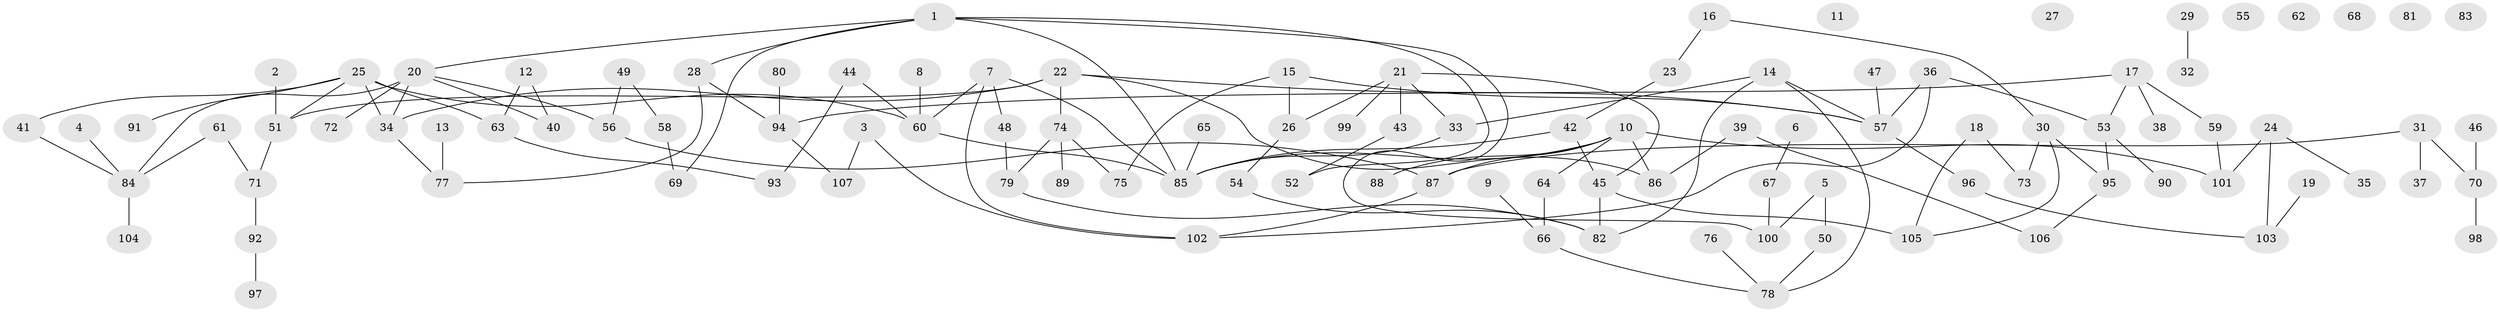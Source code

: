 // coarse degree distribution, {2: 0.2807017543859649, 4: 0.07017543859649122, 7: 0.017543859649122806, 6: 0.07017543859649122, 5: 0.10526315789473684, 3: 0.2807017543859649, 8: 0.017543859649122806, 1: 0.15789473684210525}
// Generated by graph-tools (version 1.1) at 2025/35/03/04/25 23:35:56]
// undirected, 107 vertices, 130 edges
graph export_dot {
  node [color=gray90,style=filled];
  1;
  2;
  3;
  4;
  5;
  6;
  7;
  8;
  9;
  10;
  11;
  12;
  13;
  14;
  15;
  16;
  17;
  18;
  19;
  20;
  21;
  22;
  23;
  24;
  25;
  26;
  27;
  28;
  29;
  30;
  31;
  32;
  33;
  34;
  35;
  36;
  37;
  38;
  39;
  40;
  41;
  42;
  43;
  44;
  45;
  46;
  47;
  48;
  49;
  50;
  51;
  52;
  53;
  54;
  55;
  56;
  57;
  58;
  59;
  60;
  61;
  62;
  63;
  64;
  65;
  66;
  67;
  68;
  69;
  70;
  71;
  72;
  73;
  74;
  75;
  76;
  77;
  78;
  79;
  80;
  81;
  82;
  83;
  84;
  85;
  86;
  87;
  88;
  89;
  90;
  91;
  92;
  93;
  94;
  95;
  96;
  97;
  98;
  99;
  100;
  101;
  102;
  103;
  104;
  105;
  106;
  107;
  1 -- 20;
  1 -- 28;
  1 -- 52;
  1 -- 69;
  1 -- 85;
  1 -- 100;
  2 -- 51;
  3 -- 102;
  3 -- 107;
  4 -- 84;
  5 -- 50;
  5 -- 100;
  6 -- 67;
  7 -- 48;
  7 -- 60;
  7 -- 85;
  7 -- 102;
  8 -- 60;
  9 -- 66;
  10 -- 64;
  10 -- 85;
  10 -- 86;
  10 -- 87;
  10 -- 88;
  10 -- 101;
  12 -- 40;
  12 -- 63;
  13 -- 77;
  14 -- 33;
  14 -- 57;
  14 -- 78;
  14 -- 82;
  15 -- 26;
  15 -- 57;
  15 -- 75;
  16 -- 23;
  16 -- 30;
  17 -- 38;
  17 -- 53;
  17 -- 59;
  17 -- 94;
  18 -- 73;
  18 -- 105;
  19 -- 103;
  20 -- 34;
  20 -- 40;
  20 -- 56;
  20 -- 72;
  20 -- 84;
  21 -- 26;
  21 -- 33;
  21 -- 43;
  21 -- 45;
  21 -- 99;
  22 -- 34;
  22 -- 51;
  22 -- 57;
  22 -- 74;
  22 -- 86;
  23 -- 42;
  24 -- 35;
  24 -- 101;
  24 -- 103;
  25 -- 34;
  25 -- 41;
  25 -- 51;
  25 -- 60;
  25 -- 63;
  25 -- 91;
  26 -- 54;
  28 -- 77;
  28 -- 94;
  29 -- 32;
  30 -- 73;
  30 -- 95;
  30 -- 105;
  31 -- 37;
  31 -- 70;
  31 -- 87;
  33 -- 85;
  34 -- 77;
  36 -- 53;
  36 -- 57;
  36 -- 102;
  39 -- 86;
  39 -- 106;
  41 -- 84;
  42 -- 45;
  42 -- 85;
  43 -- 52;
  44 -- 60;
  44 -- 93;
  45 -- 82;
  45 -- 105;
  46 -- 70;
  47 -- 57;
  48 -- 79;
  49 -- 56;
  49 -- 58;
  50 -- 78;
  51 -- 71;
  53 -- 90;
  53 -- 95;
  54 -- 82;
  56 -- 87;
  57 -- 96;
  58 -- 69;
  59 -- 101;
  60 -- 85;
  61 -- 71;
  61 -- 84;
  63 -- 93;
  64 -- 66;
  65 -- 85;
  66 -- 78;
  67 -- 100;
  70 -- 98;
  71 -- 92;
  74 -- 75;
  74 -- 79;
  74 -- 89;
  76 -- 78;
  79 -- 82;
  80 -- 94;
  84 -- 104;
  87 -- 102;
  92 -- 97;
  94 -- 107;
  95 -- 106;
  96 -- 103;
}
